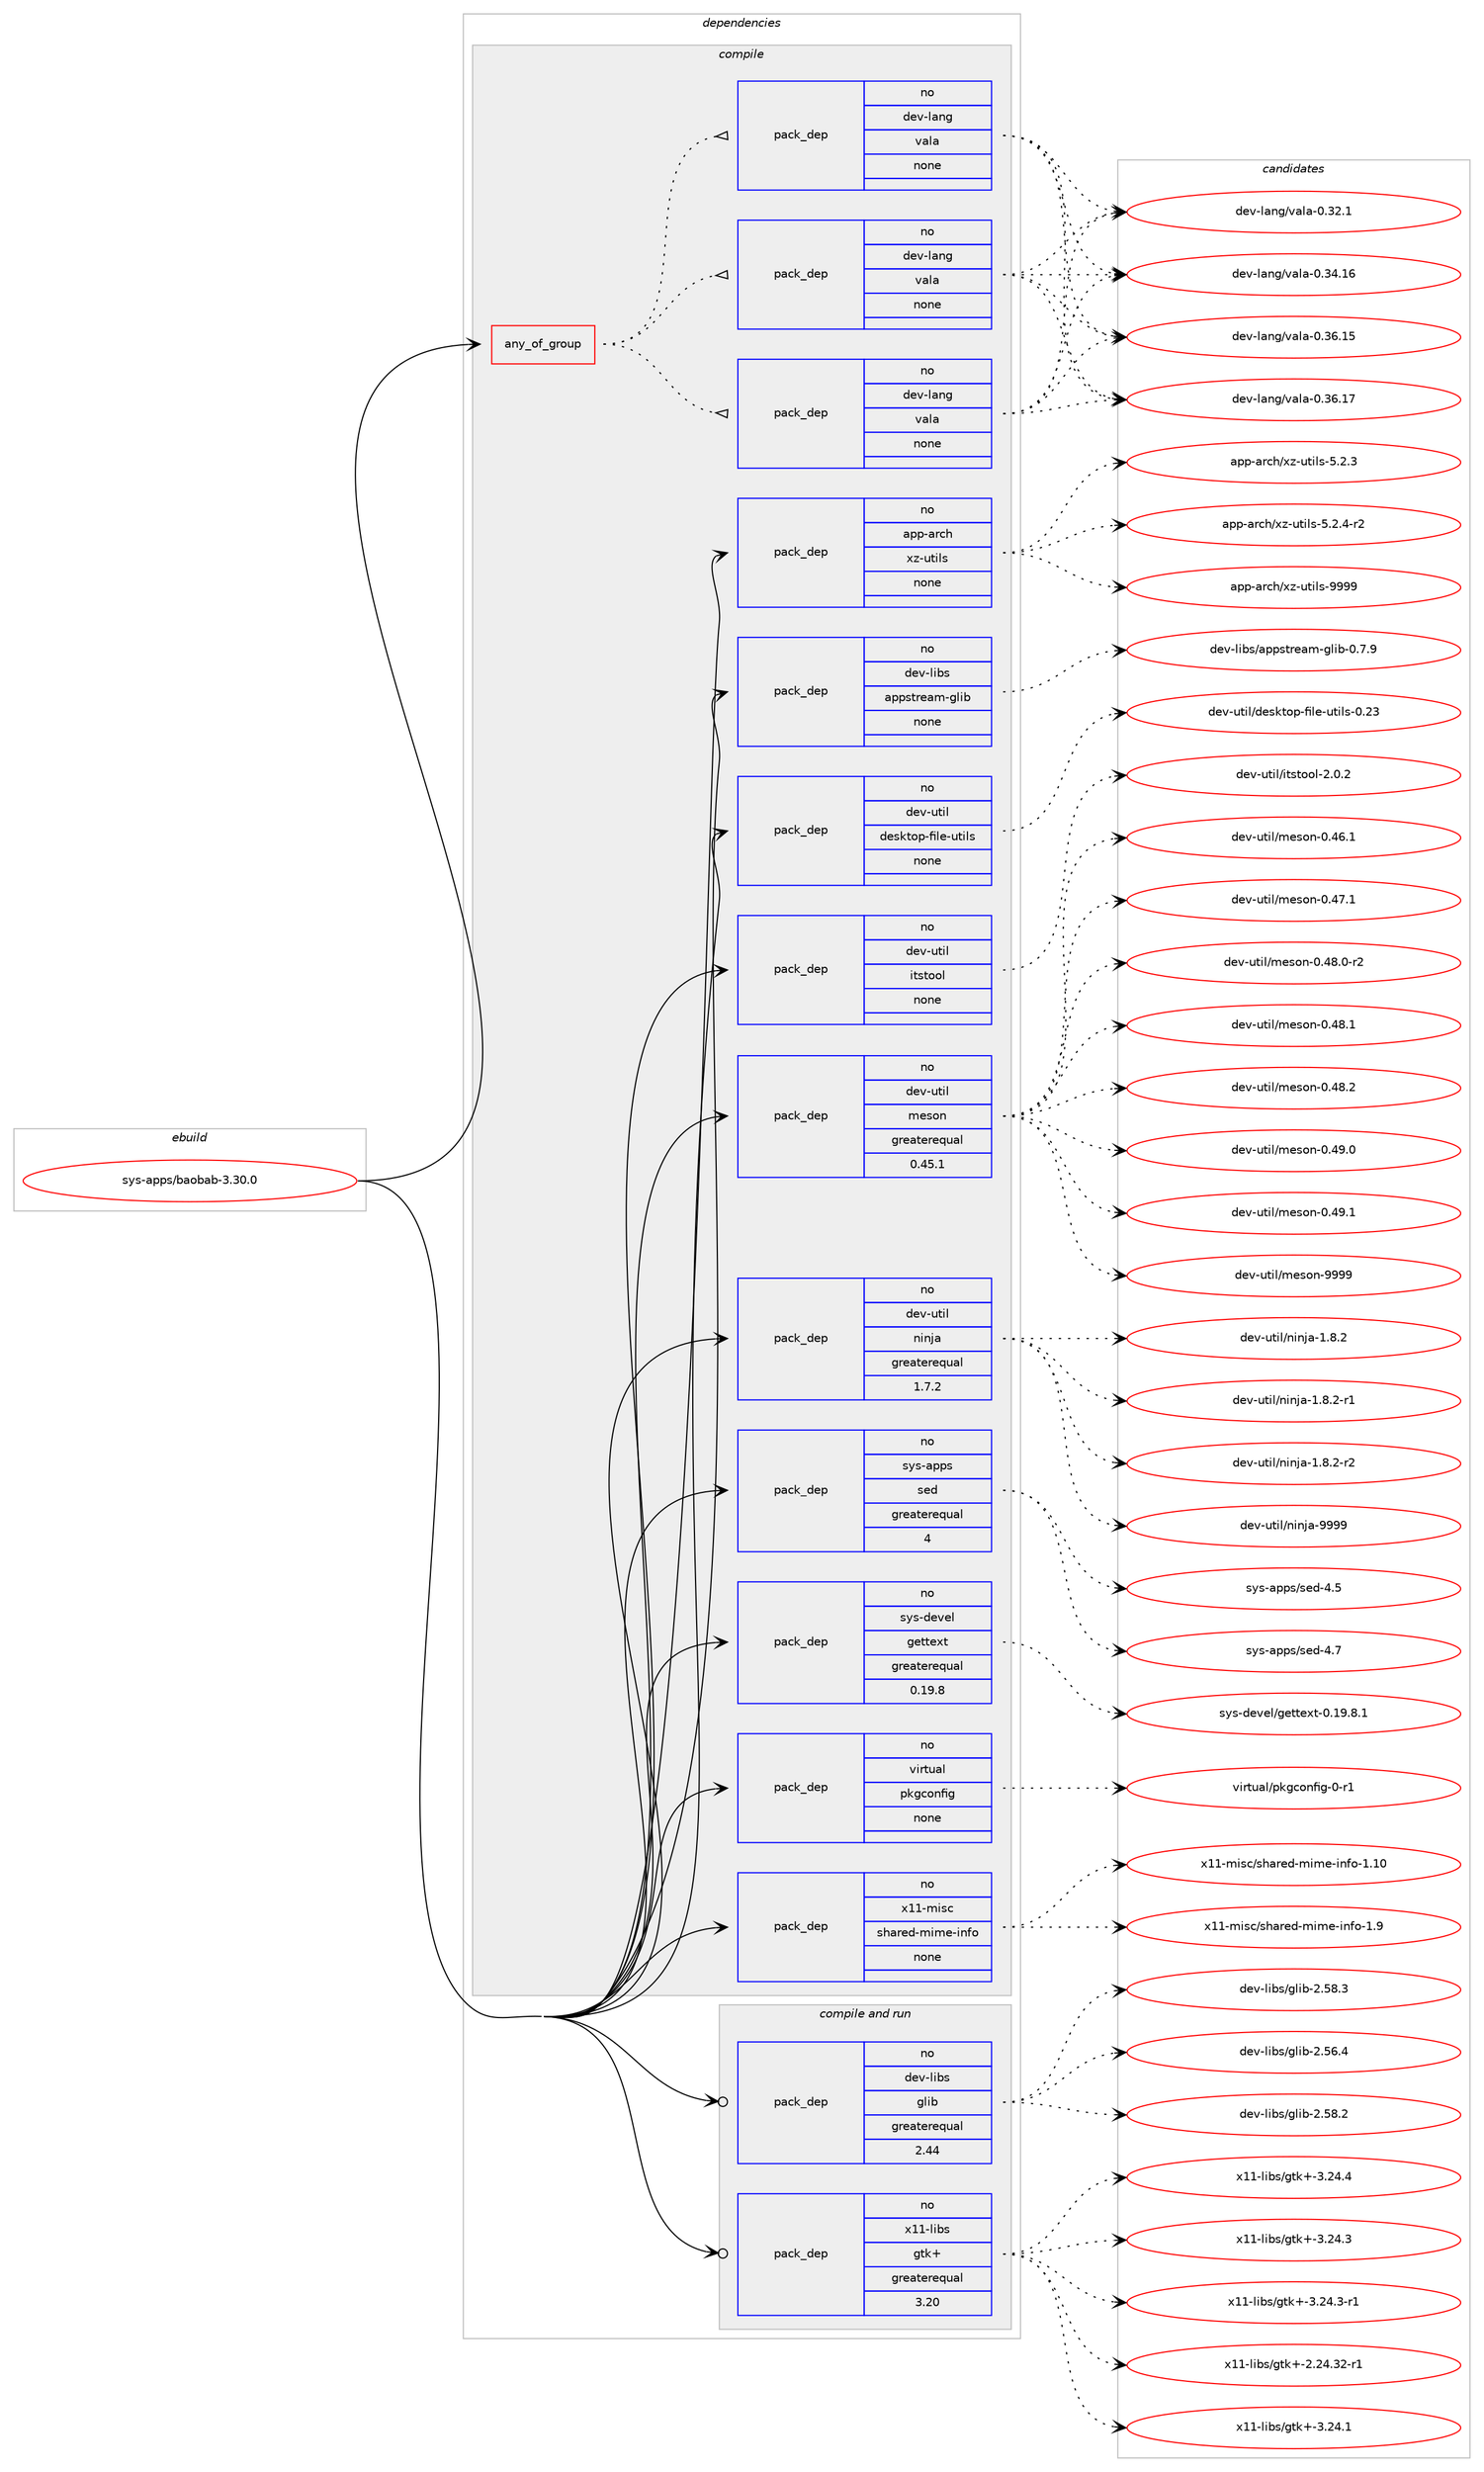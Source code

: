 digraph prolog {

# *************
# Graph options
# *************

newrank=true;
concentrate=true;
compound=true;
graph [rankdir=LR,fontname=Helvetica,fontsize=10,ranksep=1.5];#, ranksep=2.5, nodesep=0.2];
edge  [arrowhead=vee];
node  [fontname=Helvetica,fontsize=10];

# **********
# The ebuild
# **********

subgraph cluster_leftcol {
color=gray;
rank=same;
label=<<i>ebuild</i>>;
id [label="sys-apps/baobab-3.30.0", color=red, width=4, href="../sys-apps/baobab-3.30.0.svg"];
}

# ****************
# The dependencies
# ****************

subgraph cluster_midcol {
color=gray;
label=<<i>dependencies</i>>;
subgraph cluster_compile {
fillcolor="#eeeeee";
style=filled;
label=<<i>compile</i>>;
subgraph any135 {
dependency6175 [label=<<TABLE BORDER="0" CELLBORDER="1" CELLSPACING="0" CELLPADDING="4"><TR><TD CELLPADDING="10">any_of_group</TD></TR></TABLE>>, shape=none, color=red];subgraph pack5152 {
dependency6176 [label=<<TABLE BORDER="0" CELLBORDER="1" CELLSPACING="0" CELLPADDING="4" WIDTH="220"><TR><TD ROWSPAN="6" CELLPADDING="30">pack_dep</TD></TR><TR><TD WIDTH="110">no</TD></TR><TR><TD>dev-lang</TD></TR><TR><TD>vala</TD></TR><TR><TD>none</TD></TR><TR><TD></TD></TR></TABLE>>, shape=none, color=blue];
}
dependency6175:e -> dependency6176:w [weight=20,style="dotted",arrowhead="oinv"];
subgraph pack5153 {
dependency6177 [label=<<TABLE BORDER="0" CELLBORDER="1" CELLSPACING="0" CELLPADDING="4" WIDTH="220"><TR><TD ROWSPAN="6" CELLPADDING="30">pack_dep</TD></TR><TR><TD WIDTH="110">no</TD></TR><TR><TD>dev-lang</TD></TR><TR><TD>vala</TD></TR><TR><TD>none</TD></TR><TR><TD></TD></TR></TABLE>>, shape=none, color=blue];
}
dependency6175:e -> dependency6177:w [weight=20,style="dotted",arrowhead="oinv"];
subgraph pack5154 {
dependency6178 [label=<<TABLE BORDER="0" CELLBORDER="1" CELLSPACING="0" CELLPADDING="4" WIDTH="220"><TR><TD ROWSPAN="6" CELLPADDING="30">pack_dep</TD></TR><TR><TD WIDTH="110">no</TD></TR><TR><TD>dev-lang</TD></TR><TR><TD>vala</TD></TR><TR><TD>none</TD></TR><TR><TD></TD></TR></TABLE>>, shape=none, color=blue];
}
dependency6175:e -> dependency6178:w [weight=20,style="dotted",arrowhead="oinv"];
}
id:e -> dependency6175:w [weight=20,style="solid",arrowhead="vee"];
subgraph pack5155 {
dependency6179 [label=<<TABLE BORDER="0" CELLBORDER="1" CELLSPACING="0" CELLPADDING="4" WIDTH="220"><TR><TD ROWSPAN="6" CELLPADDING="30">pack_dep</TD></TR><TR><TD WIDTH="110">no</TD></TR><TR><TD>app-arch</TD></TR><TR><TD>xz-utils</TD></TR><TR><TD>none</TD></TR><TR><TD></TD></TR></TABLE>>, shape=none, color=blue];
}
id:e -> dependency6179:w [weight=20,style="solid",arrowhead="vee"];
subgraph pack5156 {
dependency6180 [label=<<TABLE BORDER="0" CELLBORDER="1" CELLSPACING="0" CELLPADDING="4" WIDTH="220"><TR><TD ROWSPAN="6" CELLPADDING="30">pack_dep</TD></TR><TR><TD WIDTH="110">no</TD></TR><TR><TD>dev-libs</TD></TR><TR><TD>appstream-glib</TD></TR><TR><TD>none</TD></TR><TR><TD></TD></TR></TABLE>>, shape=none, color=blue];
}
id:e -> dependency6180:w [weight=20,style="solid",arrowhead="vee"];
subgraph pack5157 {
dependency6181 [label=<<TABLE BORDER="0" CELLBORDER="1" CELLSPACING="0" CELLPADDING="4" WIDTH="220"><TR><TD ROWSPAN="6" CELLPADDING="30">pack_dep</TD></TR><TR><TD WIDTH="110">no</TD></TR><TR><TD>dev-util</TD></TR><TR><TD>desktop-file-utils</TD></TR><TR><TD>none</TD></TR><TR><TD></TD></TR></TABLE>>, shape=none, color=blue];
}
id:e -> dependency6181:w [weight=20,style="solid",arrowhead="vee"];
subgraph pack5158 {
dependency6182 [label=<<TABLE BORDER="0" CELLBORDER="1" CELLSPACING="0" CELLPADDING="4" WIDTH="220"><TR><TD ROWSPAN="6" CELLPADDING="30">pack_dep</TD></TR><TR><TD WIDTH="110">no</TD></TR><TR><TD>dev-util</TD></TR><TR><TD>itstool</TD></TR><TR><TD>none</TD></TR><TR><TD></TD></TR></TABLE>>, shape=none, color=blue];
}
id:e -> dependency6182:w [weight=20,style="solid",arrowhead="vee"];
subgraph pack5159 {
dependency6183 [label=<<TABLE BORDER="0" CELLBORDER="1" CELLSPACING="0" CELLPADDING="4" WIDTH="220"><TR><TD ROWSPAN="6" CELLPADDING="30">pack_dep</TD></TR><TR><TD WIDTH="110">no</TD></TR><TR><TD>dev-util</TD></TR><TR><TD>meson</TD></TR><TR><TD>greaterequal</TD></TR><TR><TD>0.45.1</TD></TR></TABLE>>, shape=none, color=blue];
}
id:e -> dependency6183:w [weight=20,style="solid",arrowhead="vee"];
subgraph pack5160 {
dependency6184 [label=<<TABLE BORDER="0" CELLBORDER="1" CELLSPACING="0" CELLPADDING="4" WIDTH="220"><TR><TD ROWSPAN="6" CELLPADDING="30">pack_dep</TD></TR><TR><TD WIDTH="110">no</TD></TR><TR><TD>dev-util</TD></TR><TR><TD>ninja</TD></TR><TR><TD>greaterequal</TD></TR><TR><TD>1.7.2</TD></TR></TABLE>>, shape=none, color=blue];
}
id:e -> dependency6184:w [weight=20,style="solid",arrowhead="vee"];
subgraph pack5161 {
dependency6185 [label=<<TABLE BORDER="0" CELLBORDER="1" CELLSPACING="0" CELLPADDING="4" WIDTH="220"><TR><TD ROWSPAN="6" CELLPADDING="30">pack_dep</TD></TR><TR><TD WIDTH="110">no</TD></TR><TR><TD>sys-apps</TD></TR><TR><TD>sed</TD></TR><TR><TD>greaterequal</TD></TR><TR><TD>4</TD></TR></TABLE>>, shape=none, color=blue];
}
id:e -> dependency6185:w [weight=20,style="solid",arrowhead="vee"];
subgraph pack5162 {
dependency6186 [label=<<TABLE BORDER="0" CELLBORDER="1" CELLSPACING="0" CELLPADDING="4" WIDTH="220"><TR><TD ROWSPAN="6" CELLPADDING="30">pack_dep</TD></TR><TR><TD WIDTH="110">no</TD></TR><TR><TD>sys-devel</TD></TR><TR><TD>gettext</TD></TR><TR><TD>greaterequal</TD></TR><TR><TD>0.19.8</TD></TR></TABLE>>, shape=none, color=blue];
}
id:e -> dependency6186:w [weight=20,style="solid",arrowhead="vee"];
subgraph pack5163 {
dependency6187 [label=<<TABLE BORDER="0" CELLBORDER="1" CELLSPACING="0" CELLPADDING="4" WIDTH="220"><TR><TD ROWSPAN="6" CELLPADDING="30">pack_dep</TD></TR><TR><TD WIDTH="110">no</TD></TR><TR><TD>virtual</TD></TR><TR><TD>pkgconfig</TD></TR><TR><TD>none</TD></TR><TR><TD></TD></TR></TABLE>>, shape=none, color=blue];
}
id:e -> dependency6187:w [weight=20,style="solid",arrowhead="vee"];
subgraph pack5164 {
dependency6188 [label=<<TABLE BORDER="0" CELLBORDER="1" CELLSPACING="0" CELLPADDING="4" WIDTH="220"><TR><TD ROWSPAN="6" CELLPADDING="30">pack_dep</TD></TR><TR><TD WIDTH="110">no</TD></TR><TR><TD>x11-misc</TD></TR><TR><TD>shared-mime-info</TD></TR><TR><TD>none</TD></TR><TR><TD></TD></TR></TABLE>>, shape=none, color=blue];
}
id:e -> dependency6188:w [weight=20,style="solid",arrowhead="vee"];
}
subgraph cluster_compileandrun {
fillcolor="#eeeeee";
style=filled;
label=<<i>compile and run</i>>;
subgraph pack5165 {
dependency6189 [label=<<TABLE BORDER="0" CELLBORDER="1" CELLSPACING="0" CELLPADDING="4" WIDTH="220"><TR><TD ROWSPAN="6" CELLPADDING="30">pack_dep</TD></TR><TR><TD WIDTH="110">no</TD></TR><TR><TD>dev-libs</TD></TR><TR><TD>glib</TD></TR><TR><TD>greaterequal</TD></TR><TR><TD>2.44</TD></TR></TABLE>>, shape=none, color=blue];
}
id:e -> dependency6189:w [weight=20,style="solid",arrowhead="odotvee"];
subgraph pack5166 {
dependency6190 [label=<<TABLE BORDER="0" CELLBORDER="1" CELLSPACING="0" CELLPADDING="4" WIDTH="220"><TR><TD ROWSPAN="6" CELLPADDING="30">pack_dep</TD></TR><TR><TD WIDTH="110">no</TD></TR><TR><TD>x11-libs</TD></TR><TR><TD>gtk+</TD></TR><TR><TD>greaterequal</TD></TR><TR><TD>3.20</TD></TR></TABLE>>, shape=none, color=blue];
}
id:e -> dependency6190:w [weight=20,style="solid",arrowhead="odotvee"];
}
subgraph cluster_run {
fillcolor="#eeeeee";
style=filled;
label=<<i>run</i>>;
}
}

# **************
# The candidates
# **************

subgraph cluster_choices {
rank=same;
color=gray;
label=<<i>candidates</i>>;

subgraph choice5152 {
color=black;
nodesep=1;
choice100101118451089711010347118971089745484651504649 [label="dev-lang/vala-0.32.1", color=red, width=4,href="../dev-lang/vala-0.32.1.svg"];
choice10010111845108971101034711897108974548465152464954 [label="dev-lang/vala-0.34.16", color=red, width=4,href="../dev-lang/vala-0.34.16.svg"];
choice10010111845108971101034711897108974548465154464953 [label="dev-lang/vala-0.36.15", color=red, width=4,href="../dev-lang/vala-0.36.15.svg"];
choice10010111845108971101034711897108974548465154464955 [label="dev-lang/vala-0.36.17", color=red, width=4,href="../dev-lang/vala-0.36.17.svg"];
dependency6176:e -> choice100101118451089711010347118971089745484651504649:w [style=dotted,weight="100"];
dependency6176:e -> choice10010111845108971101034711897108974548465152464954:w [style=dotted,weight="100"];
dependency6176:e -> choice10010111845108971101034711897108974548465154464953:w [style=dotted,weight="100"];
dependency6176:e -> choice10010111845108971101034711897108974548465154464955:w [style=dotted,weight="100"];
}
subgraph choice5153 {
color=black;
nodesep=1;
choice100101118451089711010347118971089745484651504649 [label="dev-lang/vala-0.32.1", color=red, width=4,href="../dev-lang/vala-0.32.1.svg"];
choice10010111845108971101034711897108974548465152464954 [label="dev-lang/vala-0.34.16", color=red, width=4,href="../dev-lang/vala-0.34.16.svg"];
choice10010111845108971101034711897108974548465154464953 [label="dev-lang/vala-0.36.15", color=red, width=4,href="../dev-lang/vala-0.36.15.svg"];
choice10010111845108971101034711897108974548465154464955 [label="dev-lang/vala-0.36.17", color=red, width=4,href="../dev-lang/vala-0.36.17.svg"];
dependency6177:e -> choice100101118451089711010347118971089745484651504649:w [style=dotted,weight="100"];
dependency6177:e -> choice10010111845108971101034711897108974548465152464954:w [style=dotted,weight="100"];
dependency6177:e -> choice10010111845108971101034711897108974548465154464953:w [style=dotted,weight="100"];
dependency6177:e -> choice10010111845108971101034711897108974548465154464955:w [style=dotted,weight="100"];
}
subgraph choice5154 {
color=black;
nodesep=1;
choice100101118451089711010347118971089745484651504649 [label="dev-lang/vala-0.32.1", color=red, width=4,href="../dev-lang/vala-0.32.1.svg"];
choice10010111845108971101034711897108974548465152464954 [label="dev-lang/vala-0.34.16", color=red, width=4,href="../dev-lang/vala-0.34.16.svg"];
choice10010111845108971101034711897108974548465154464953 [label="dev-lang/vala-0.36.15", color=red, width=4,href="../dev-lang/vala-0.36.15.svg"];
choice10010111845108971101034711897108974548465154464955 [label="dev-lang/vala-0.36.17", color=red, width=4,href="../dev-lang/vala-0.36.17.svg"];
dependency6178:e -> choice100101118451089711010347118971089745484651504649:w [style=dotted,weight="100"];
dependency6178:e -> choice10010111845108971101034711897108974548465152464954:w [style=dotted,weight="100"];
dependency6178:e -> choice10010111845108971101034711897108974548465154464953:w [style=dotted,weight="100"];
dependency6178:e -> choice10010111845108971101034711897108974548465154464955:w [style=dotted,weight="100"];
}
subgraph choice5155 {
color=black;
nodesep=1;
choice971121124597114991044712012245117116105108115455346504651 [label="app-arch/xz-utils-5.2.3", color=red, width=4,href="../app-arch/xz-utils-5.2.3.svg"];
choice9711211245971149910447120122451171161051081154553465046524511450 [label="app-arch/xz-utils-5.2.4-r2", color=red, width=4,href="../app-arch/xz-utils-5.2.4-r2.svg"];
choice9711211245971149910447120122451171161051081154557575757 [label="app-arch/xz-utils-9999", color=red, width=4,href="../app-arch/xz-utils-9999.svg"];
dependency6179:e -> choice971121124597114991044712012245117116105108115455346504651:w [style=dotted,weight="100"];
dependency6179:e -> choice9711211245971149910447120122451171161051081154553465046524511450:w [style=dotted,weight="100"];
dependency6179:e -> choice9711211245971149910447120122451171161051081154557575757:w [style=dotted,weight="100"];
}
subgraph choice5156 {
color=black;
nodesep=1;
choice10010111845108105981154797112112115116114101971094510310810598454846554657 [label="dev-libs/appstream-glib-0.7.9", color=red, width=4,href="../dev-libs/appstream-glib-0.7.9.svg"];
dependency6180:e -> choice10010111845108105981154797112112115116114101971094510310810598454846554657:w [style=dotted,weight="100"];
}
subgraph choice5157 {
color=black;
nodesep=1;
choice100101118451171161051084710010111510711611111245102105108101451171161051081154548465051 [label="dev-util/desktop-file-utils-0.23", color=red, width=4,href="../dev-util/desktop-file-utils-0.23.svg"];
dependency6181:e -> choice100101118451171161051084710010111510711611111245102105108101451171161051081154548465051:w [style=dotted,weight="100"];
}
subgraph choice5158 {
color=black;
nodesep=1;
choice1001011184511711610510847105116115116111111108455046484650 [label="dev-util/itstool-2.0.2", color=red, width=4,href="../dev-util/itstool-2.0.2.svg"];
dependency6182:e -> choice1001011184511711610510847105116115116111111108455046484650:w [style=dotted,weight="100"];
}
subgraph choice5159 {
color=black;
nodesep=1;
choice100101118451171161051084710910111511111045484652544649 [label="dev-util/meson-0.46.1", color=red, width=4,href="../dev-util/meson-0.46.1.svg"];
choice100101118451171161051084710910111511111045484652554649 [label="dev-util/meson-0.47.1", color=red, width=4,href="../dev-util/meson-0.47.1.svg"];
choice1001011184511711610510847109101115111110454846525646484511450 [label="dev-util/meson-0.48.0-r2", color=red, width=4,href="../dev-util/meson-0.48.0-r2.svg"];
choice100101118451171161051084710910111511111045484652564649 [label="dev-util/meson-0.48.1", color=red, width=4,href="../dev-util/meson-0.48.1.svg"];
choice100101118451171161051084710910111511111045484652564650 [label="dev-util/meson-0.48.2", color=red, width=4,href="../dev-util/meson-0.48.2.svg"];
choice100101118451171161051084710910111511111045484652574648 [label="dev-util/meson-0.49.0", color=red, width=4,href="../dev-util/meson-0.49.0.svg"];
choice100101118451171161051084710910111511111045484652574649 [label="dev-util/meson-0.49.1", color=red, width=4,href="../dev-util/meson-0.49.1.svg"];
choice10010111845117116105108471091011151111104557575757 [label="dev-util/meson-9999", color=red, width=4,href="../dev-util/meson-9999.svg"];
dependency6183:e -> choice100101118451171161051084710910111511111045484652544649:w [style=dotted,weight="100"];
dependency6183:e -> choice100101118451171161051084710910111511111045484652554649:w [style=dotted,weight="100"];
dependency6183:e -> choice1001011184511711610510847109101115111110454846525646484511450:w [style=dotted,weight="100"];
dependency6183:e -> choice100101118451171161051084710910111511111045484652564649:w [style=dotted,weight="100"];
dependency6183:e -> choice100101118451171161051084710910111511111045484652564650:w [style=dotted,weight="100"];
dependency6183:e -> choice100101118451171161051084710910111511111045484652574648:w [style=dotted,weight="100"];
dependency6183:e -> choice100101118451171161051084710910111511111045484652574649:w [style=dotted,weight="100"];
dependency6183:e -> choice10010111845117116105108471091011151111104557575757:w [style=dotted,weight="100"];
}
subgraph choice5160 {
color=black;
nodesep=1;
choice100101118451171161051084711010511010697454946564650 [label="dev-util/ninja-1.8.2", color=red, width=4,href="../dev-util/ninja-1.8.2.svg"];
choice1001011184511711610510847110105110106974549465646504511449 [label="dev-util/ninja-1.8.2-r1", color=red, width=4,href="../dev-util/ninja-1.8.2-r1.svg"];
choice1001011184511711610510847110105110106974549465646504511450 [label="dev-util/ninja-1.8.2-r2", color=red, width=4,href="../dev-util/ninja-1.8.2-r2.svg"];
choice1001011184511711610510847110105110106974557575757 [label="dev-util/ninja-9999", color=red, width=4,href="../dev-util/ninja-9999.svg"];
dependency6184:e -> choice100101118451171161051084711010511010697454946564650:w [style=dotted,weight="100"];
dependency6184:e -> choice1001011184511711610510847110105110106974549465646504511449:w [style=dotted,weight="100"];
dependency6184:e -> choice1001011184511711610510847110105110106974549465646504511450:w [style=dotted,weight="100"];
dependency6184:e -> choice1001011184511711610510847110105110106974557575757:w [style=dotted,weight="100"];
}
subgraph choice5161 {
color=black;
nodesep=1;
choice11512111545971121121154711510110045524653 [label="sys-apps/sed-4.5", color=red, width=4,href="../sys-apps/sed-4.5.svg"];
choice11512111545971121121154711510110045524655 [label="sys-apps/sed-4.7", color=red, width=4,href="../sys-apps/sed-4.7.svg"];
dependency6185:e -> choice11512111545971121121154711510110045524653:w [style=dotted,weight="100"];
dependency6185:e -> choice11512111545971121121154711510110045524655:w [style=dotted,weight="100"];
}
subgraph choice5162 {
color=black;
nodesep=1;
choice1151211154510010111810110847103101116116101120116454846495746564649 [label="sys-devel/gettext-0.19.8.1", color=red, width=4,href="../sys-devel/gettext-0.19.8.1.svg"];
dependency6186:e -> choice1151211154510010111810110847103101116116101120116454846495746564649:w [style=dotted,weight="100"];
}
subgraph choice5163 {
color=black;
nodesep=1;
choice11810511411611797108471121071039911111010210510345484511449 [label="virtual/pkgconfig-0-r1", color=red, width=4,href="../virtual/pkgconfig-0-r1.svg"];
dependency6187:e -> choice11810511411611797108471121071039911111010210510345484511449:w [style=dotted,weight="100"];
}
subgraph choice5164 {
color=black;
nodesep=1;
choice12049494510910511599471151049711410110045109105109101451051101021114549464948 [label="x11-misc/shared-mime-info-1.10", color=red, width=4,href="../x11-misc/shared-mime-info-1.10.svg"];
choice120494945109105115994711510497114101100451091051091014510511010211145494657 [label="x11-misc/shared-mime-info-1.9", color=red, width=4,href="../x11-misc/shared-mime-info-1.9.svg"];
dependency6188:e -> choice12049494510910511599471151049711410110045109105109101451051101021114549464948:w [style=dotted,weight="100"];
dependency6188:e -> choice120494945109105115994711510497114101100451091051091014510511010211145494657:w [style=dotted,weight="100"];
}
subgraph choice5165 {
color=black;
nodesep=1;
choice1001011184510810598115471031081059845504653544652 [label="dev-libs/glib-2.56.4", color=red, width=4,href="../dev-libs/glib-2.56.4.svg"];
choice1001011184510810598115471031081059845504653564650 [label="dev-libs/glib-2.58.2", color=red, width=4,href="../dev-libs/glib-2.58.2.svg"];
choice1001011184510810598115471031081059845504653564651 [label="dev-libs/glib-2.58.3", color=red, width=4,href="../dev-libs/glib-2.58.3.svg"];
dependency6189:e -> choice1001011184510810598115471031081059845504653544652:w [style=dotted,weight="100"];
dependency6189:e -> choice1001011184510810598115471031081059845504653564650:w [style=dotted,weight="100"];
dependency6189:e -> choice1001011184510810598115471031081059845504653564651:w [style=dotted,weight="100"];
}
subgraph choice5166 {
color=black;
nodesep=1;
choice12049494510810598115471031161074345514650524651 [label="x11-libs/gtk+-3.24.3", color=red, width=4,href="../x11-libs/gtk+-3.24.3.svg"];
choice120494945108105981154710311610743455146505246514511449 [label="x11-libs/gtk+-3.24.3-r1", color=red, width=4,href="../x11-libs/gtk+-3.24.3-r1.svg"];
choice12049494510810598115471031161074345504650524651504511449 [label="x11-libs/gtk+-2.24.32-r1", color=red, width=4,href="../x11-libs/gtk+-2.24.32-r1.svg"];
choice12049494510810598115471031161074345514650524649 [label="x11-libs/gtk+-3.24.1", color=red, width=4,href="../x11-libs/gtk+-3.24.1.svg"];
choice12049494510810598115471031161074345514650524652 [label="x11-libs/gtk+-3.24.4", color=red, width=4,href="../x11-libs/gtk+-3.24.4.svg"];
dependency6190:e -> choice12049494510810598115471031161074345514650524651:w [style=dotted,weight="100"];
dependency6190:e -> choice120494945108105981154710311610743455146505246514511449:w [style=dotted,weight="100"];
dependency6190:e -> choice12049494510810598115471031161074345504650524651504511449:w [style=dotted,weight="100"];
dependency6190:e -> choice12049494510810598115471031161074345514650524649:w [style=dotted,weight="100"];
dependency6190:e -> choice12049494510810598115471031161074345514650524652:w [style=dotted,weight="100"];
}
}

}

